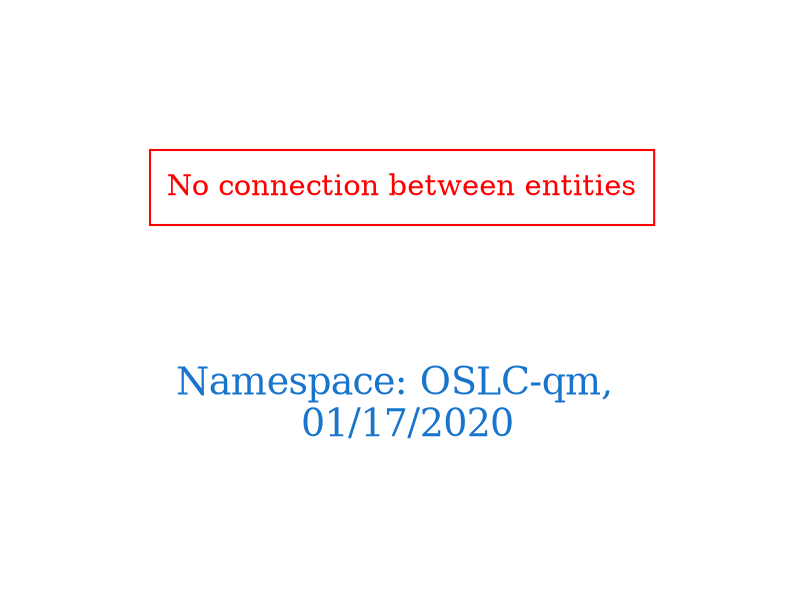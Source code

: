 digraph OGIT_ontology {
 graph [ rankdir= LR,pad=1 
fontsize = 18,
fontcolor= dodgerblue3,label = "\n\n\nNamespace: OSLC-qm, \n 01/17/2020"];
node[shape=polygon];
edge [  color="gray81"];

"No connection between entities" [fontcolor = "red",color="red", shape="polygon"]
}

